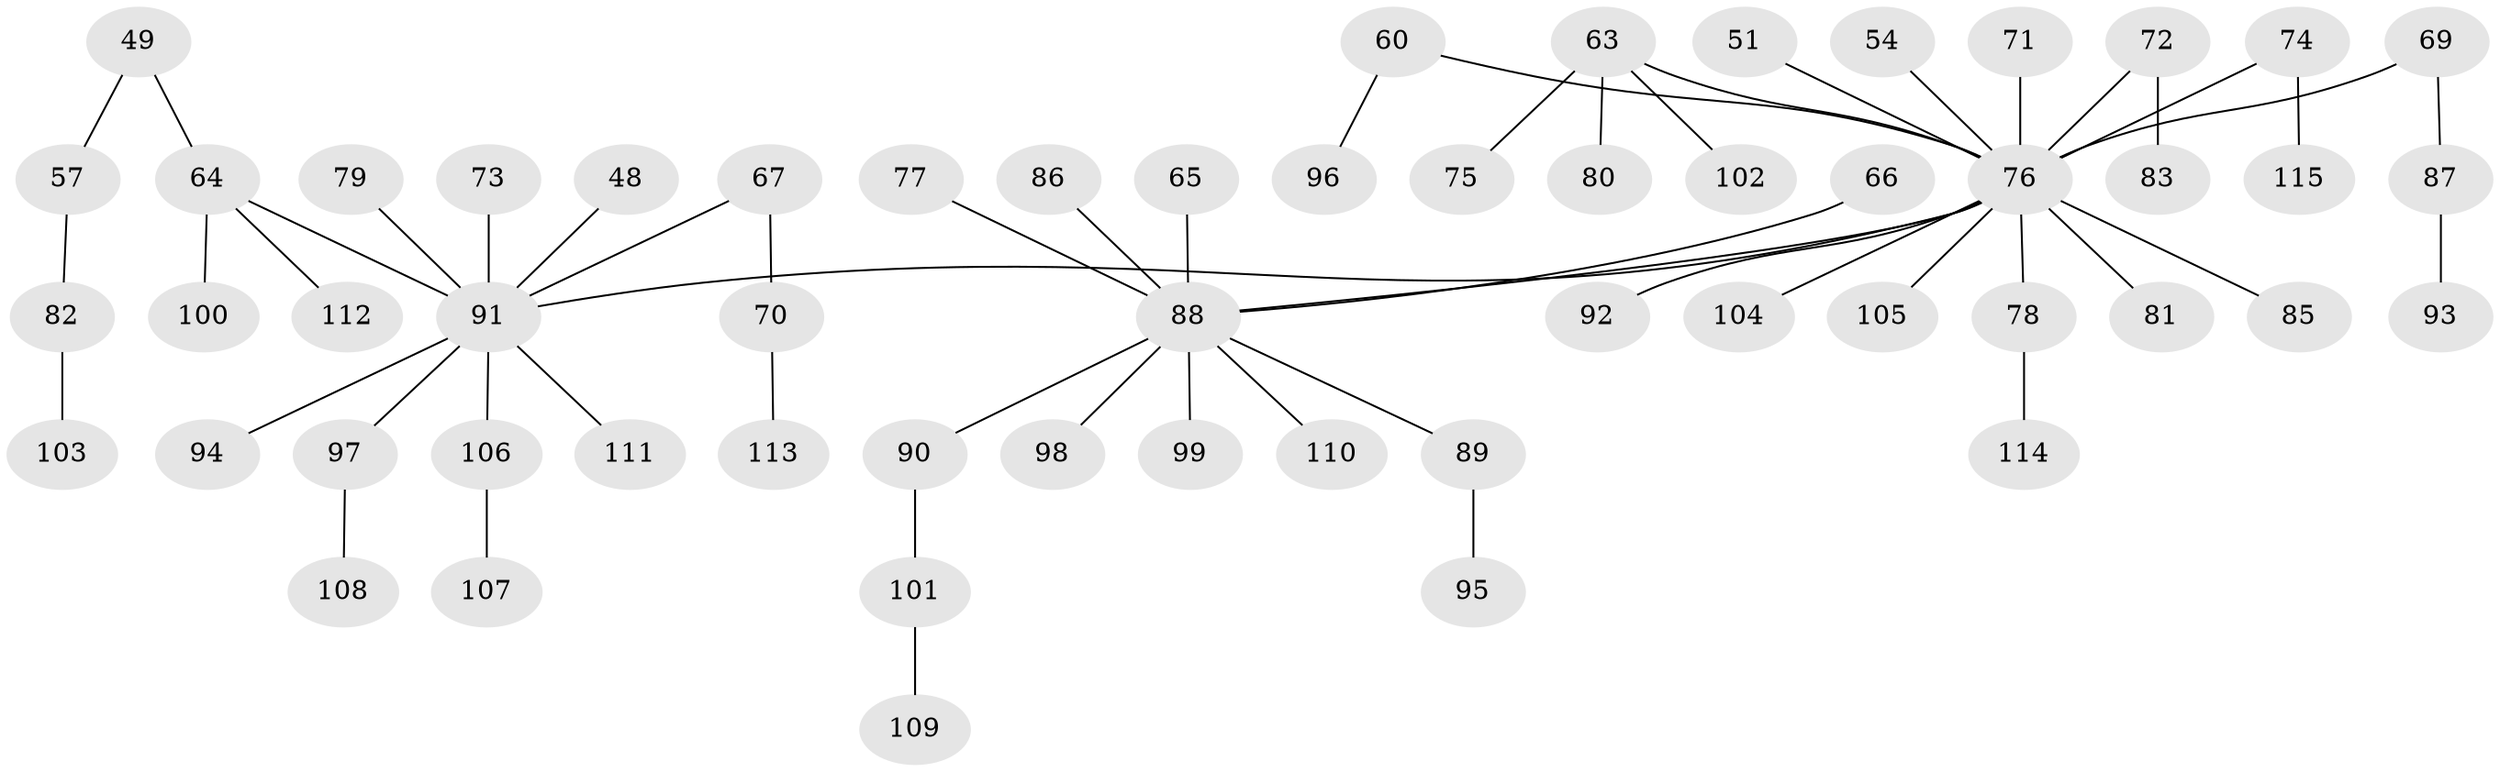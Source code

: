 // original degree distribution, {3: 0.10434782608695652, 5: 0.02608695652173913, 7: 0.008695652173913044, 9: 0.008695652173913044, 4: 0.0782608695652174, 2: 0.3130434782608696, 1: 0.4608695652173913}
// Generated by graph-tools (version 1.1) at 2025/55/03/04/25 21:55:47]
// undirected, 57 vertices, 56 edges
graph export_dot {
graph [start="1"]
  node [color=gray90,style=filled];
  48 [super="+39"];
  49;
  51;
  54;
  57;
  60;
  63 [super="+36+40+44"];
  64 [super="+45"];
  65;
  66;
  67;
  69 [super="+55"];
  70;
  71;
  72;
  73;
  74 [super="+58+59"];
  75;
  76 [super="+31+61+38+46"];
  77;
  78;
  79;
  80;
  81;
  82;
  83;
  85;
  86;
  87;
  88 [super="+1+2+9+13+62+23+14+30+37+42+68"];
  89;
  90;
  91 [super="+52+7+24+27+33+43+35"];
  92;
  93;
  94;
  95;
  96;
  97;
  98;
  99;
  100;
  101;
  102;
  103;
  104;
  105;
  106 [super="+84"];
  107;
  108;
  109;
  110;
  111;
  112;
  113;
  114;
  115;
  48 -- 91;
  49 -- 57;
  49 -- 64;
  51 -- 76;
  54 -- 76;
  57 -- 82;
  60 -- 96;
  60 -- 76;
  63 -- 102;
  63 -- 80;
  63 -- 75;
  63 -- 76;
  64 -- 112;
  64 -- 91;
  64 -- 100;
  65 -- 88;
  66 -- 88;
  67 -- 70;
  67 -- 91;
  69 -- 76;
  69 -- 87;
  70 -- 113;
  71 -- 76;
  72 -- 83;
  72 -- 76;
  73 -- 91;
  74 -- 115;
  74 -- 76;
  76 -- 81;
  76 -- 105;
  76 -- 85;
  76 -- 88;
  76 -- 91;
  76 -- 92;
  76 -- 104;
  76 -- 78;
  77 -- 88;
  78 -- 114;
  79 -- 91;
  82 -- 103;
  86 -- 88;
  87 -- 93;
  88 -- 90;
  88 -- 98;
  88 -- 99;
  88 -- 89;
  88 -- 110;
  89 -- 95;
  90 -- 101;
  91 -- 94;
  91 -- 97;
  91 -- 111;
  91 -- 106;
  97 -- 108;
  101 -- 109;
  106 -- 107;
}
